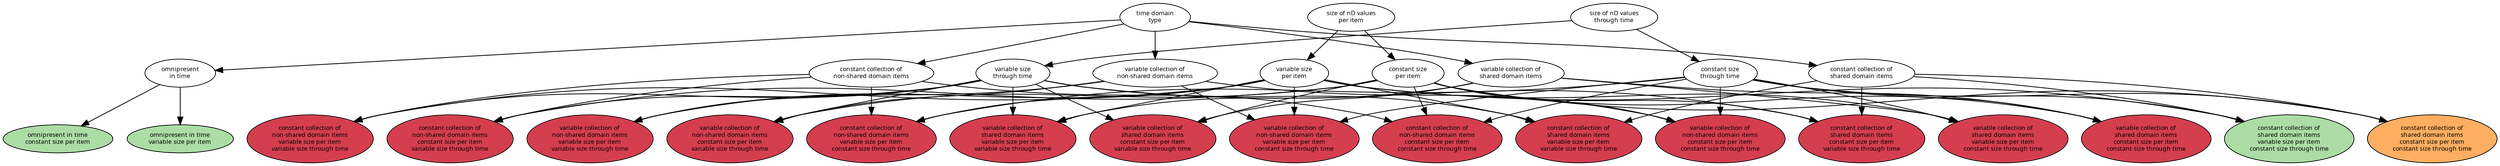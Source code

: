 digraph domain_types {

    graph [
        bgcolor=transparent
        splines=true
        overlap=scale
    ];

    node [
        fontname=Verdana
        fontsize=8
        style=filled
        fillcolor=white
        target=_parent
    ];

    edge [
    ];


    time_domain_type [
        label=
            "time domain\n" +
            "type"
    ];
    omnipresent_in_time [
        label=
            "omnipresent\n" +
            "in time"
    ];
    constant_collection_of_shared_domain_items [
        label=
            "constant collection of\n" +
            "shared domain items"
    ];
    constant_collection_of_non_shared_domain_items [
        label=
            "constant collection of\n" +
            "non-shared domain items"
    ];
    variable_collection_of_shared_domain_items [
        label=
            "variable collection of\n" +
            "shared domain items"
    ];
    variable_collection_of_non_shared_domain_items [
        label=
            "variable collection of\n" +
            "non-shared domain items"
    ];


    size_of_nd_values_per_item [
        label=
            "size of nD values\n" +
            "per item"
    ];
    constant_size_per_item [
        label=
            "constant size\n" +
            "per item"
    ];
    variable_size_per_item [
        label=
            "variable size\n" +
            "per item"
    ];


    size_of_nd_values_through_time [
        label=
            "size of nD values\n" +
            "through time"
    ];
    constant_size_through_time [
        label=
            "constant size\n" +
            "through time"
    ];
    variable_size_through_time [
        label=
            "variable size\n" +
            "through time"
    ];


    omnipresent_in_time_constant_size_per_item [
        fillcolor="#abdda4"
        label=
            "omnipresent in time\n" +
            "constant size per item"
        URL="md_value.html#lue_value_omnipresent_in_time_constant_size_per_item"
    ];
    omnipresent_in_time_variable_size_per_item [
        fillcolor="#abdda4"
        label=
            "omnipresent in time\n" +
            "variable size per item"
        URL="md_value.html#lue_value_omnipresent_in_time_variable_size_per_item"
    ];


    constant_collection_of_shared_domain_items_constant_size_per_item_constant_size_through_time [
        fillcolor="#fdae61"
        label=
            "constant collection of\n" +
            "shared domain items\n" +
            "constant size per item\n" +
            "constant size through time\n"
        URL="md_value.html#lue_value_constant_collection_of_shared_domain_items_constant_size_per_item_constant_size_through_time"
    ];
    constant_collection_of_shared_domain_items_constant_size_per_item_variable_size_through_time [
        fillcolor="#d53e4f"
        label=
            "constant collection of\n" +
            "shared domain items\n" +
            "constant size per item\n" +
            "variable size through time\n"
        URL="md_value.html#lue_value_constant_collection_of_shared_domain_items_constant_size_per_item_variable_size_through_time"
    ];
    constant_collection_of_shared_domain_items_variable_size_per_item_constant_size_through_time [
        fillcolor="#abdda4"
        label=
            "constant collection of\n" +
            "shared domain items\n" +
            "variable size per item\n" +
            "constant size through time\n"
        URL="md_value.html#lue_value_constant_collection_of_shared_domain_items_variable_size_per_item_constant_size_through_time"
    ];
    constant_collection_of_shared_domain_items_variable_size_per_item_variable_size_through_time [
        fillcolor="#d53e4f"
        label=
            "constant collection of\n" +
            "shared domain items\n" +
            "variable size per item\n" +
            "variable size through time\n"
        URL="md_value.html#lue_value_constant_collection_of_shared_domain_items_variable_size_per_item_variable_size_through_time"
    ];

    constant_collection_of_non_shared_domain_items_constant_size_per_item_constant_size_through_time [
        fillcolor="#d53e4f"
        label=
            "constant collection of\n" +
            "non-shared domain items\n" +
            "constant size per item\n" +
            "constant size through time\n"
        URL="md_value.html#lue_value_constant_collection_of_non_shared_domain_items_constant_size_per_item_constant_size_through_time"
    ];
    constant_collection_of_non_shared_domain_items_constant_size_per_item_variable_size_through_time [
        fillcolor="#d53e4f"
        label=
            "constant collection of\n" +
            "non-shared domain items\n" +
            "constant size per item\n" +
            "variable size through time\n"
        URL="md_value.html#lue_value_constant_collection_of_non_shared_domain_items_constant_size_per_item_variable_size_through_time"
    ];
    constant_collection_of_non_shared_domain_items_variable_size_per_item_constant_size_through_time [
        fillcolor="#d53e4f"
        label=
            "constant collection of\n" +
            "non-shared domain items\n" +
            "variable size per item\n" +
            "constant size through time\n"
        URL="md_value.html#lue_value_constant_collection_of_non_shared_domain_items_variable_size_per_item_constant_size_through_time"
    ];
    constant_collection_of_non_shared_domain_items_variable_size_per_item_variable_size_through_time [
        fillcolor="#d53e4f"
        label=
            "constant collection of\n" +
            "non-shared domain items\n" +
            "variable size per item\n" +
            "variable size through time\n"
        URL="md_value.html#lue_value_constant_collection_of_non_shared_domain_items_variable_size_per_item_variable_size_through_time"
    ];

    variable_collection_of_shared_domain_items_constant_size_per_item_constant_size_through_time [
        fillcolor="#d53e4f"
        label=
            "variable collection of\n" +
            "shared domain items\n" +
            "constant size per item\n" +
            "constant size through time\n"
        URL="md_value.html#lue_value_variable_collection_of_shared_domain_items_constant_size_per_item_constant_size_through_time"
    ];
    variable_collection_of_shared_domain_items_constant_size_per_item_variable_size_through_time [
        fillcolor="#d53e4f"
        label=
            "variable collection of\n" +
            "shared domain items\n" +
            "constant size per item\n" +
            "variable size through time\n"
        URL="md_value.html#lue_value_variable_collection_of_shared_domain_items_constant_size_per_item_variable_size_through_time"
    ];
    variable_collection_of_shared_domain_items_variable_size_per_item_constant_size_through_time [
        fillcolor="#d53e4f"
        label=
            "variable collection of\n" +
            "shared domain items\n" +
            "variable size per item\n" +
            "constant size through time\n"
        URL="md_value.html#lue_value_variable_collection_of_shared_domain_items_variable_size_per_item_constant_size_through_time"
    ];
    variable_collection_of_shared_domain_items_variable_size_per_item_variable_size_through_time [
        fillcolor="#d53e4f"
        label=
            "variable collection of\n" +
            "shared domain items\n" +
            "variable size per item\n" +
            "variable size through time\n"
        URL="md_value.html#lue_value_variable_collection_of_shared_domain_items_variable_size_per_item_variable_size_through_time"
    ];

    variable_collection_of_non_shared_domain_items_constant_size_per_item_constant_size_through_time [
        fillcolor="#d53e4f"
        label=
            "variable collection of\n" +
            "non-shared domain items\n" +
            "constant size per item\n" +
            "constant size through time\n"
        URL="md_value.html#lue_value_variable_collection_of_non_shared_domain_items_constant_size_per_item_constan_size_through_time"
    ];
    variable_collection_of_non_shared_domain_items_constant_size_per_item_variable_size_through_time [
        fillcolor="#d53e4f"
        label=
            "variable collection of\n" +
            "non-shared domain items\n" +
            "constant size per item\n" +
            "variable size through time\n"
        URL="md_value.html#lue_value_variable_collection_of_non_shared_domain_items_constant_size_per_item_variable_size_through_time"
    ];
    variable_collection_of_non_shared_domain_items_variable_size_per_item_constant_size_through_time [
        fillcolor="#d53e4f"
        label=
            "variable collection of\n" +
            "non-shared domain items\n" +
            "variable size per item\n" +
            "constant size through time\n"
        URL="md_value.html#lue_value_variable_collection_of_non_shared_domain_items_variable_size_per_item_constant_size_through_time"
    ];
    variable_collection_of_non_shared_domain_items_variable_size_per_item_variable_size_through_time [
        fillcolor="#d53e4f"
        label=
            "variable collection of\n" +
            "non-shared domain items\n" +
            "variable size per item\n" +
            "variable size through time\n"
        URL="md_value.html#lue_value_variable_collection_of_non_shared_domain_items_variable_size_per_item_variable_size_through_time"
    ];


    time_domain_type -> omnipresent_in_time;
    time_domain_type -> constant_collection_of_shared_domain_items;
    time_domain_type -> constant_collection_of_non_shared_domain_items;
    time_domain_type -> variable_collection_of_shared_domain_items;
    time_domain_type -> variable_collection_of_non_shared_domain_items;

    size_of_nd_values_per_item -> constant_size_per_item;
    size_of_nd_values_per_item -> variable_size_per_item;

    size_of_nd_values_through_time -> constant_size_through_time;
    size_of_nd_values_through_time -> variable_size_through_time;


    omnipresent_in_time -> omnipresent_in_time_constant_size_per_item;
    omnipresent_in_time -> omnipresent_in_time_variable_size_per_item;

    constant_collection_of_shared_domain_items -> constant_collection_of_shared_domain_items_constant_size_per_item_constant_size_through_time;
    constant_collection_of_shared_domain_items -> constant_collection_of_shared_domain_items_constant_size_per_item_variable_size_through_time;
    constant_collection_of_shared_domain_items -> constant_collection_of_shared_domain_items_variable_size_per_item_constant_size_through_time;
    constant_collection_of_shared_domain_items -> constant_collection_of_shared_domain_items_variable_size_per_item_variable_size_through_time;

    constant_collection_of_non_shared_domain_items -> constant_collection_of_non_shared_domain_items_constant_size_per_item_constant_size_through_time;
    constant_collection_of_non_shared_domain_items -> constant_collection_of_non_shared_domain_items_constant_size_per_item_variable_size_through_time;
    constant_collection_of_non_shared_domain_items -> constant_collection_of_non_shared_domain_items_variable_size_per_item_constant_size_through_time;
    constant_collection_of_non_shared_domain_items -> constant_collection_of_non_shared_domain_items_variable_size_per_item_variable_size_through_time;

    variable_collection_of_shared_domain_items -> variable_collection_of_shared_domain_items_constant_size_per_item_constant_size_through_time;
    variable_collection_of_shared_domain_items -> variable_collection_of_shared_domain_items_constant_size_per_item_variable_size_through_time;
    variable_collection_of_shared_domain_items -> variable_collection_of_shared_domain_items_variable_size_per_item_constant_size_through_time;
    variable_collection_of_shared_domain_items -> variable_collection_of_shared_domain_items_variable_size_per_item_variable_size_through_time;

    variable_collection_of_non_shared_domain_items -> variable_collection_of_non_shared_domain_items_constant_size_per_item_constant_size_through_time;
    variable_collection_of_non_shared_domain_items -> variable_collection_of_non_shared_domain_items_constant_size_per_item_variable_size_through_time;
    variable_collection_of_non_shared_domain_items -> variable_collection_of_non_shared_domain_items_variable_size_per_item_constant_size_through_time;
    variable_collection_of_non_shared_domain_items -> variable_collection_of_non_shared_domain_items_variable_size_per_item_variable_size_through_time;


    constant_size_per_item -> constant_collection_of_shared_domain_items_constant_size_per_item_constant_size_through_time;
    constant_size_per_item -> constant_collection_of_shared_domain_items_constant_size_per_item_variable_size_through_time;
    constant_size_per_item -> constant_collection_of_non_shared_domain_items_constant_size_per_item_constant_size_through_time;
    constant_size_per_item -> constant_collection_of_non_shared_domain_items_constant_size_per_item_variable_size_through_time;
    constant_size_per_item -> variable_collection_of_shared_domain_items_constant_size_per_item_constant_size_through_time;
    constant_size_per_item -> variable_collection_of_shared_domain_items_constant_size_per_item_variable_size_through_time;
    constant_size_per_item -> variable_collection_of_non_shared_domain_items_constant_size_per_item_constant_size_through_time;
    constant_size_per_item -> variable_collection_of_non_shared_domain_items_constant_size_per_item_variable_size_through_time;

    variable_size_per_item -> constant_collection_of_shared_domain_items_variable_size_per_item_constant_size_through_time;
    variable_size_per_item -> constant_collection_of_shared_domain_items_variable_size_per_item_variable_size_through_time;
    variable_size_per_item -> constant_collection_of_non_shared_domain_items_variable_size_per_item_constant_size_through_time;
    variable_size_per_item -> constant_collection_of_non_shared_domain_items_variable_size_per_item_variable_size_through_time;
    variable_size_per_item -> variable_collection_of_shared_domain_items_variable_size_per_item_constant_size_through_time;
    variable_size_per_item -> variable_collection_of_shared_domain_items_variable_size_per_item_variable_size_through_time;
    variable_size_per_item -> variable_collection_of_non_shared_domain_items_variable_size_per_item_constant_size_through_time;
    variable_size_per_item -> variable_collection_of_non_shared_domain_items_variable_size_per_item_variable_size_through_time;


    constant_size_through_time -> constant_collection_of_shared_domain_items_constant_size_per_item_constant_size_through_time;
    constant_size_through_time -> constant_collection_of_shared_domain_items_variable_size_per_item_constant_size_through_time;
    constant_size_through_time -> constant_collection_of_non_shared_domain_items_constant_size_per_item_constant_size_through_time;
    constant_size_through_time -> constant_collection_of_non_shared_domain_items_variable_size_per_item_constant_size_through_time;
    constant_size_through_time -> variable_collection_of_shared_domain_items_constant_size_per_item_constant_size_through_time;
    constant_size_through_time -> variable_collection_of_shared_domain_items_variable_size_per_item_constant_size_through_time;
    constant_size_through_time -> variable_collection_of_non_shared_domain_items_constant_size_per_item_constant_size_through_time;
    constant_size_through_time -> variable_collection_of_non_shared_domain_items_variable_size_per_item_constant_size_through_time;

    variable_size_through_time -> constant_collection_of_shared_domain_items_constant_size_per_item_variable_size_through_time;
    variable_size_through_time -> constant_collection_of_shared_domain_items_variable_size_per_item_variable_size_through_time;
    variable_size_through_time -> constant_collection_of_non_shared_domain_items_constant_size_per_item_variable_size_through_time;
    variable_size_through_time -> constant_collection_of_non_shared_domain_items_variable_size_per_item_variable_size_through_time;
    variable_size_through_time -> variable_collection_of_shared_domain_items_constant_size_per_item_variable_size_through_time;
    variable_size_through_time -> variable_collection_of_shared_domain_items_variable_size_per_item_variable_size_through_time;
    variable_size_through_time -> variable_collection_of_non_shared_domain_items_constant_size_per_item_variable_size_through_time;
    variable_size_through_time -> variable_collection_of_non_shared_domain_items_variable_size_per_item_variable_size_through_time;

}
